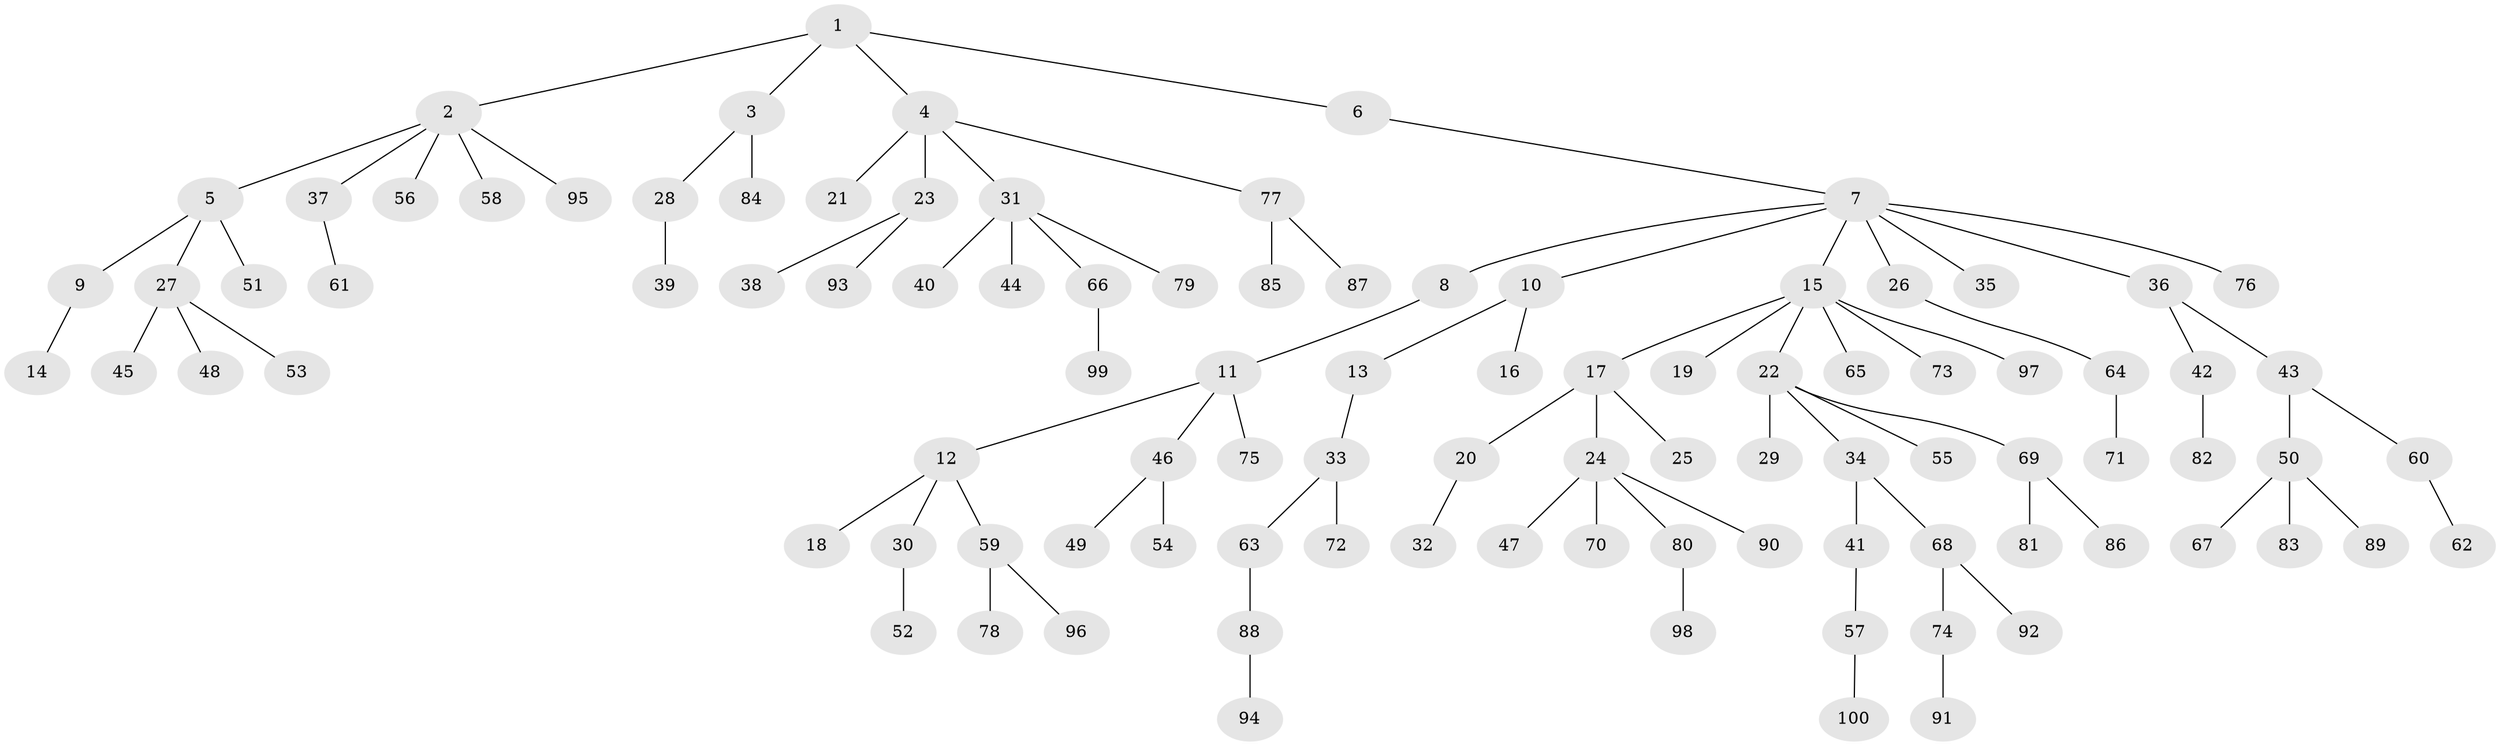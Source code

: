 // Generated by graph-tools (version 1.1) at 2025/37/03/09/25 02:37:02]
// undirected, 100 vertices, 99 edges
graph export_dot {
graph [start="1"]
  node [color=gray90,style=filled];
  1;
  2;
  3;
  4;
  5;
  6;
  7;
  8;
  9;
  10;
  11;
  12;
  13;
  14;
  15;
  16;
  17;
  18;
  19;
  20;
  21;
  22;
  23;
  24;
  25;
  26;
  27;
  28;
  29;
  30;
  31;
  32;
  33;
  34;
  35;
  36;
  37;
  38;
  39;
  40;
  41;
  42;
  43;
  44;
  45;
  46;
  47;
  48;
  49;
  50;
  51;
  52;
  53;
  54;
  55;
  56;
  57;
  58;
  59;
  60;
  61;
  62;
  63;
  64;
  65;
  66;
  67;
  68;
  69;
  70;
  71;
  72;
  73;
  74;
  75;
  76;
  77;
  78;
  79;
  80;
  81;
  82;
  83;
  84;
  85;
  86;
  87;
  88;
  89;
  90;
  91;
  92;
  93;
  94;
  95;
  96;
  97;
  98;
  99;
  100;
  1 -- 2;
  1 -- 3;
  1 -- 4;
  1 -- 6;
  2 -- 5;
  2 -- 37;
  2 -- 56;
  2 -- 58;
  2 -- 95;
  3 -- 28;
  3 -- 84;
  4 -- 21;
  4 -- 23;
  4 -- 31;
  4 -- 77;
  5 -- 9;
  5 -- 27;
  5 -- 51;
  6 -- 7;
  7 -- 8;
  7 -- 10;
  7 -- 15;
  7 -- 26;
  7 -- 35;
  7 -- 36;
  7 -- 76;
  8 -- 11;
  9 -- 14;
  10 -- 13;
  10 -- 16;
  11 -- 12;
  11 -- 46;
  11 -- 75;
  12 -- 18;
  12 -- 30;
  12 -- 59;
  13 -- 33;
  15 -- 17;
  15 -- 19;
  15 -- 22;
  15 -- 65;
  15 -- 73;
  15 -- 97;
  17 -- 20;
  17 -- 24;
  17 -- 25;
  20 -- 32;
  22 -- 29;
  22 -- 34;
  22 -- 55;
  22 -- 69;
  23 -- 38;
  23 -- 93;
  24 -- 47;
  24 -- 70;
  24 -- 80;
  24 -- 90;
  26 -- 64;
  27 -- 45;
  27 -- 48;
  27 -- 53;
  28 -- 39;
  30 -- 52;
  31 -- 40;
  31 -- 44;
  31 -- 66;
  31 -- 79;
  33 -- 63;
  33 -- 72;
  34 -- 41;
  34 -- 68;
  36 -- 42;
  36 -- 43;
  37 -- 61;
  41 -- 57;
  42 -- 82;
  43 -- 50;
  43 -- 60;
  46 -- 49;
  46 -- 54;
  50 -- 67;
  50 -- 83;
  50 -- 89;
  57 -- 100;
  59 -- 78;
  59 -- 96;
  60 -- 62;
  63 -- 88;
  64 -- 71;
  66 -- 99;
  68 -- 74;
  68 -- 92;
  69 -- 81;
  69 -- 86;
  74 -- 91;
  77 -- 85;
  77 -- 87;
  80 -- 98;
  88 -- 94;
}
